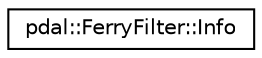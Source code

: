 digraph "Graphical Class Hierarchy"
{
  edge [fontname="Helvetica",fontsize="10",labelfontname="Helvetica",labelfontsize="10"];
  node [fontname="Helvetica",fontsize="10",shape=record];
  rankdir="LR";
  Node1 [label="pdal::FerryFilter::Info",height=0.2,width=0.4,color="black", fillcolor="white", style="filled",URL="$structpdal_1_1FerryFilter_1_1Info.html"];
}
